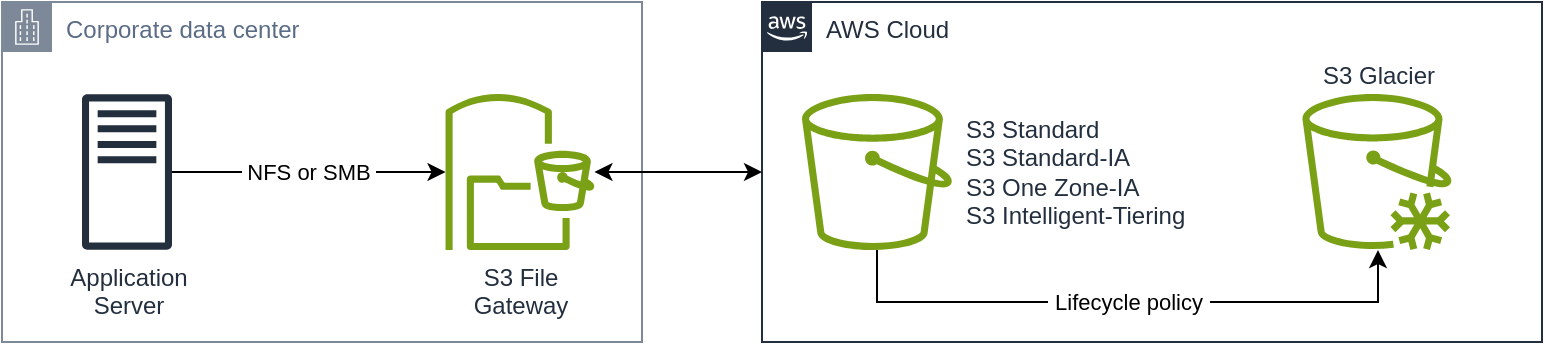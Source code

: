 <mxfile version="26.0.4">
  <diagram name="Page-1" id="tBLKgpchxtq1XEugElQb">
    <mxGraphModel dx="1114" dy="1027" grid="1" gridSize="10" guides="1" tooltips="1" connect="1" arrows="1" fold="1" page="1" pageScale="1" pageWidth="850" pageHeight="1100" math="0" shadow="0">
      <root>
        <mxCell id="0" />
        <mxCell id="1" parent="0" />
        <mxCell id="xmz1b6k-qMcIwuNHvH0c-3" value="Corporate data center" style="points=[[0,0],[0.25,0],[0.5,0],[0.75,0],[1,0],[1,0.25],[1,0.5],[1,0.75],[1,1],[0.75,1],[0.5,1],[0.25,1],[0,1],[0,0.75],[0,0.5],[0,0.25]];outlineConnect=0;gradientColor=none;html=1;whiteSpace=wrap;fontSize=12;fontStyle=0;container=1;pointerEvents=0;collapsible=0;recursiveResize=0;shape=mxgraph.aws4.group;grIcon=mxgraph.aws4.group_corporate_data_center;strokeColor=#7D8998;fillColor=none;verticalAlign=top;align=left;spacingLeft=30;fontColor=#5A6C86;dashed=0;" vertex="1" parent="1">
          <mxGeometry x="220" y="340" width="320" height="170" as="geometry" />
        </mxCell>
        <mxCell id="xmz1b6k-qMcIwuNHvH0c-6" value="S3 File&lt;div&gt;Gateway&lt;/div&gt;" style="sketch=0;outlineConnect=0;fontColor=#232F3E;gradientColor=none;fillColor=#7AA116;strokeColor=none;dashed=0;verticalLabelPosition=bottom;verticalAlign=top;align=center;html=1;fontSize=12;fontStyle=0;aspect=fixed;pointerEvents=1;shape=mxgraph.aws4.s3_file_gateway;" vertex="1" parent="xmz1b6k-qMcIwuNHvH0c-3">
          <mxGeometry x="220" y="46" width="78" height="78" as="geometry" />
        </mxCell>
        <mxCell id="xmz1b6k-qMcIwuNHvH0c-7" value="&amp;nbsp;NFS or SMB&amp;nbsp;" style="edgeStyle=orthogonalEdgeStyle;rounded=0;orthogonalLoop=1;jettySize=auto;html=1;" edge="1" parent="1" source="xmz1b6k-qMcIwuNHvH0c-5" target="xmz1b6k-qMcIwuNHvH0c-6">
          <mxGeometry relative="1" as="geometry" />
        </mxCell>
        <mxCell id="xmz1b6k-qMcIwuNHvH0c-5" value="Application&lt;div&gt;Server&lt;/div&gt;" style="sketch=0;outlineConnect=0;fontColor=#232F3E;gradientColor=none;fillColor=#232F3D;strokeColor=none;dashed=0;verticalLabelPosition=bottom;verticalAlign=top;align=center;html=1;fontSize=12;fontStyle=0;aspect=fixed;pointerEvents=1;shape=mxgraph.aws4.traditional_server;" vertex="1" parent="1">
          <mxGeometry x="260" y="386" width="45" height="78" as="geometry" />
        </mxCell>
        <mxCell id="xmz1b6k-qMcIwuNHvH0c-8" value="AWS Cloud" style="points=[[0,0],[0.25,0],[0.5,0],[0.75,0],[1,0],[1,0.25],[1,0.5],[1,0.75],[1,1],[0.75,1],[0.5,1],[0.25,1],[0,1],[0,0.75],[0,0.5],[0,0.25]];outlineConnect=0;gradientColor=none;html=1;whiteSpace=wrap;fontSize=12;fontStyle=0;container=1;pointerEvents=0;collapsible=0;recursiveResize=0;shape=mxgraph.aws4.group;grIcon=mxgraph.aws4.group_aws_cloud_alt;strokeColor=#232F3E;fillColor=none;verticalAlign=top;align=left;spacingLeft=30;fontColor=#232F3E;dashed=0;" vertex="1" parent="1">
          <mxGeometry x="600" y="340" width="390" height="170" as="geometry" />
        </mxCell>
        <mxCell id="xmz1b6k-qMcIwuNHvH0c-11" value="&amp;nbsp;Lifecycle policy&amp;nbsp;" style="edgeStyle=orthogonalEdgeStyle;rounded=0;orthogonalLoop=1;jettySize=auto;html=1;" edge="1" parent="xmz1b6k-qMcIwuNHvH0c-8" source="xmz1b6k-qMcIwuNHvH0c-9" target="xmz1b6k-qMcIwuNHvH0c-10">
          <mxGeometry relative="1" as="geometry">
            <Array as="points">
              <mxPoint x="58" y="150" />
              <mxPoint x="308" y="150" />
            </Array>
          </mxGeometry>
        </mxCell>
        <mxCell id="xmz1b6k-qMcIwuNHvH0c-9" value="&lt;div&gt;S3 Standard&lt;/div&gt;&lt;div&gt;S3 Standard-IA&lt;/div&gt;&lt;div&gt;S3 One Zone-IA&lt;/div&gt;&lt;div&gt;S3 Intelligent-Tiering&lt;/div&gt;" style="sketch=0;outlineConnect=0;fontColor=#232F3E;gradientColor=none;fillColor=#7AA116;strokeColor=none;dashed=0;verticalLabelPosition=middle;verticalAlign=middle;align=left;html=1;fontSize=12;fontStyle=0;aspect=fixed;pointerEvents=1;shape=mxgraph.aws4.bucket;labelPosition=right;spacingLeft=5;" vertex="1" parent="xmz1b6k-qMcIwuNHvH0c-8">
          <mxGeometry x="20" y="46" width="75" height="78" as="geometry" />
        </mxCell>
        <mxCell id="xmz1b6k-qMcIwuNHvH0c-10" value="S3 Glacier" style="sketch=0;outlineConnect=0;fontColor=#232F3E;gradientColor=none;fillColor=#7AA116;strokeColor=none;dashed=0;verticalLabelPosition=top;verticalAlign=bottom;align=center;html=1;fontSize=12;fontStyle=0;aspect=fixed;pointerEvents=1;shape=mxgraph.aws4.glacier;labelPosition=center;" vertex="1" parent="xmz1b6k-qMcIwuNHvH0c-8">
          <mxGeometry x="270" y="46" width="75" height="78" as="geometry" />
        </mxCell>
        <mxCell id="xmz1b6k-qMcIwuNHvH0c-12" style="edgeStyle=orthogonalEdgeStyle;rounded=0;orthogonalLoop=1;jettySize=auto;html=1;startArrow=classic;startFill=1;" edge="1" parent="1" source="xmz1b6k-qMcIwuNHvH0c-6" target="xmz1b6k-qMcIwuNHvH0c-8">
          <mxGeometry relative="1" as="geometry" />
        </mxCell>
      </root>
    </mxGraphModel>
  </diagram>
</mxfile>
